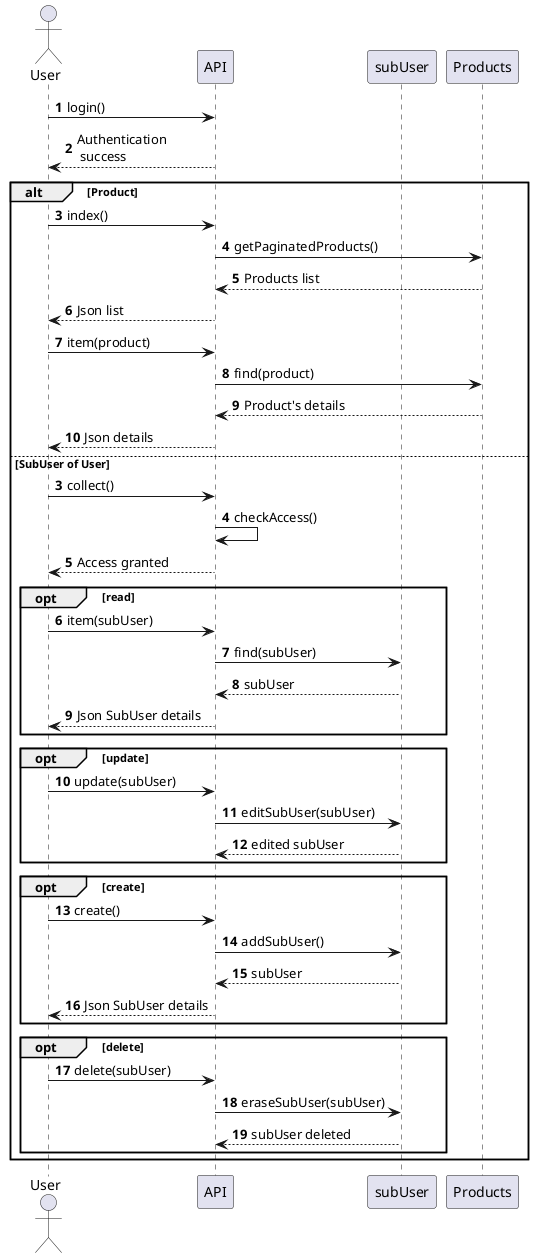@startuml
'https://plantuml.com/sequence-diagram

autonumber

actor User
participant API
participant subUser
participant Products

User -> API: login()
API --> User: Authentication\n success

alt Product
    User -> API: index()
    API -> Products: getPaginatedProducts()
    Products --> API: Products list
    API --> User: Json list

    User -> API: item(product)
    API -> Products: find(product)
    Products --> API: Product's details
    API --> User: Json details

autonumber 3
else SubUser of User
    User -> API: collect()
    API -> API: checkAccess()
    API --> User: Access granted

    opt read
        User -> API: item(subUser)
        API ->subUser: find(subUser)
        subUser--> API: subUser
        API --> User: Json SubUser details
    end
    opt update
        User -> API: update(subUser)
        API ->subUser: editSubUser(subUser)
        subUser--> API: edited subUser
    end
    opt create
        User -> API: create()
        API ->subUser: addSubUser()
        subUser--> API: subUser
        API --> User: Json SubUser details
    end
    opt delete
        User -> API: delete(subUser)
        API ->subUser: eraseSubUser(subUser)
        subUser--> API: subUser deleted

    end
end
@enduml